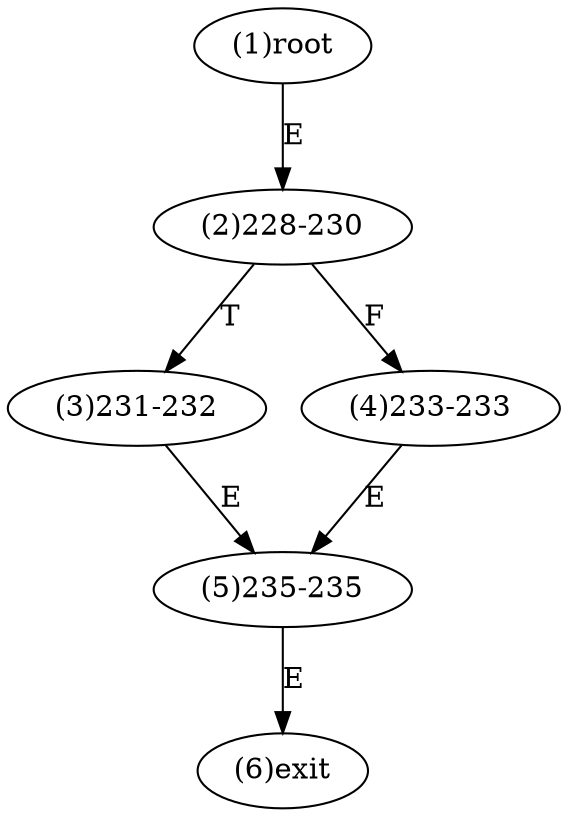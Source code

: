 digraph "" { 
1[ label="(1)root"];
2[ label="(2)228-230"];
3[ label="(3)231-232"];
4[ label="(4)233-233"];
5[ label="(5)235-235"];
6[ label="(6)exit"];
1->2[ label="E"];
2->4[ label="F"];
2->3[ label="T"];
3->5[ label="E"];
4->5[ label="E"];
5->6[ label="E"];
}